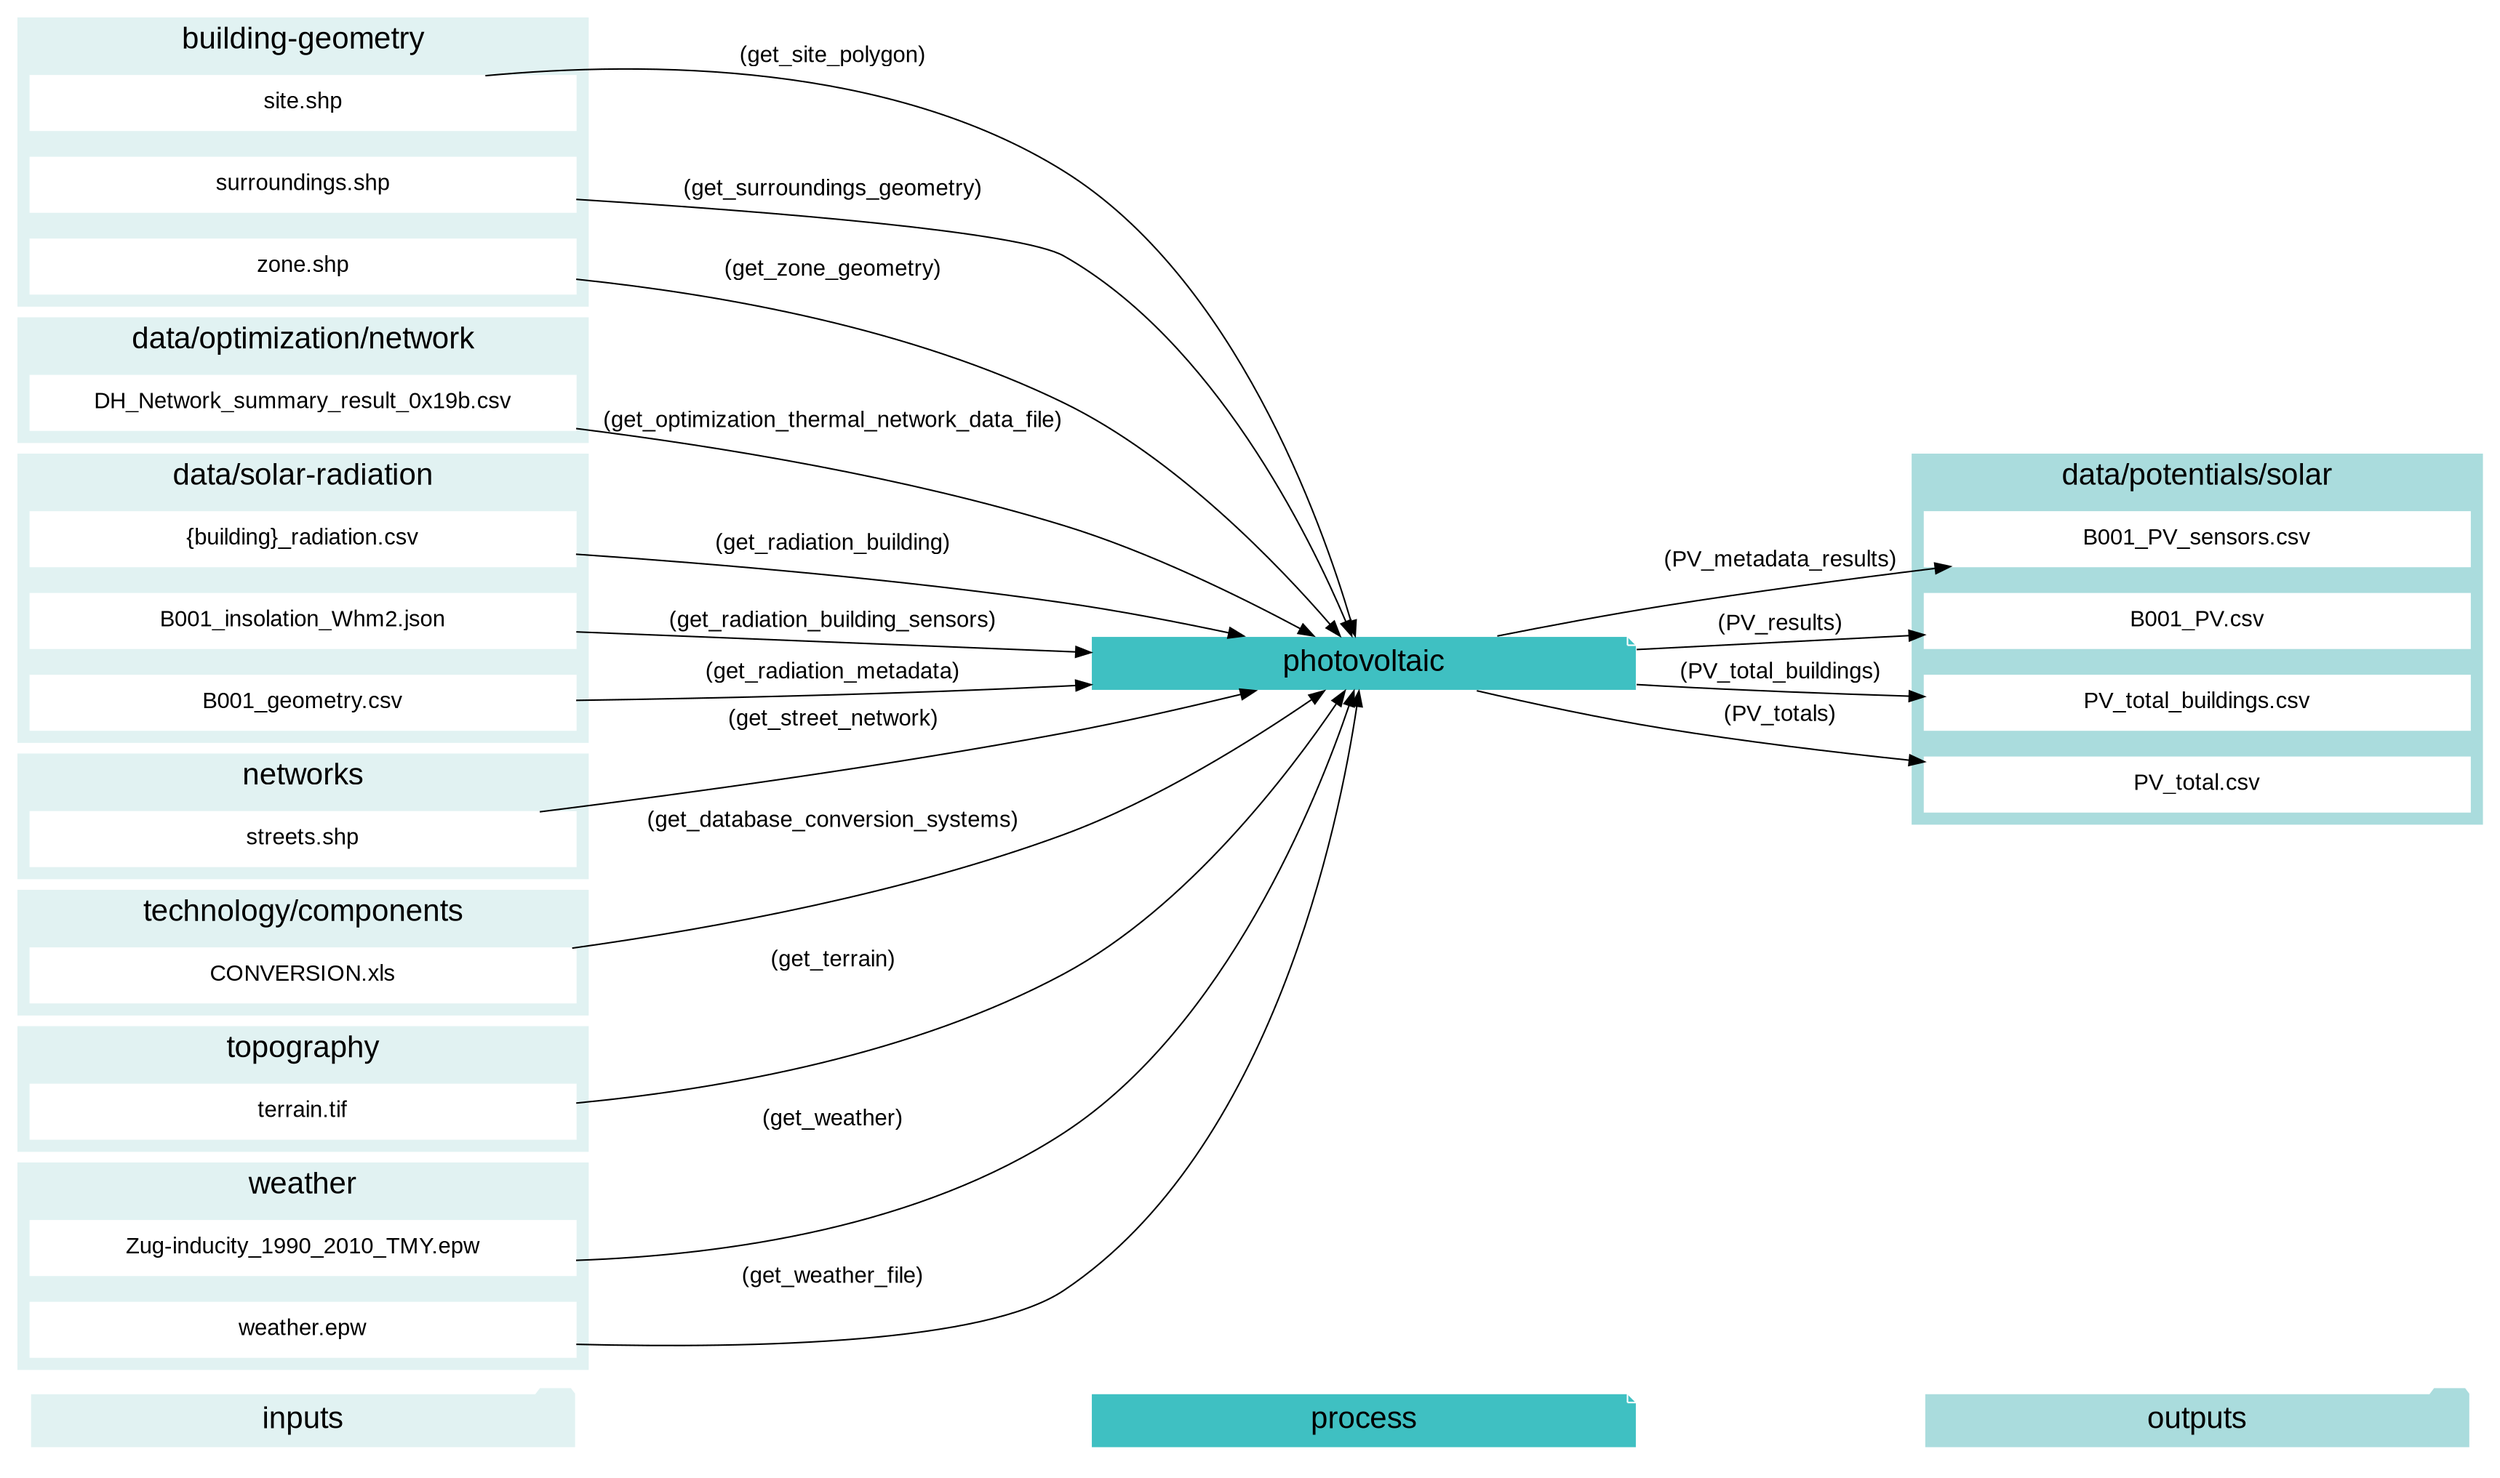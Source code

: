 digraph trace_inputlocator {
    rankdir="LR";
    graph [overlap=false, fontname=arial];
    node [shape=box, style=filled, color=white, fontsize=15, fontname=arial, fixedsize=true, width=5];
    edge [fontname=arial, fontsize = 15]
    newrank=true
    subgraph cluster_legend {
    fontsize=25
    style=invis
    "process"[style=filled, fillcolor="#3FC0C2", shape=note, fontsize=20, fontname="arial"]
    "inputs" [style=filled, shape=folder, color=white, fillcolor="#E1F2F2", fontsize=20]
    "outputs"[style=filled, shape=folder, color=white, fillcolor="#aadcdd", fontsize=20]
    "inputs"->"process"[style=invis]
    "process"->"outputs"[style=invis]
    }
    "photovoltaic"[style=filled, color=white, fillcolor="#3FC0C2", shape=note, fontsize=20, fontname=arial];
    subgraph cluster_0_in {
        style = filled;
        color = "#E1F2F2";
        fontsize = 20;
        rank=same;
        label="building-geometry";
        "site.shp"
        "surroundings.shp"
        "zone.shp"
    }
    subgraph cluster_1_in {
        style = filled;
        color = "#E1F2F2";
        fontsize = 20;
        rank=same;
        label="data/optimization/network";
        "DH_Network_summary_result_0x19b.csv"
    }
    subgraph cluster_2_out {
        style = filled;
        color = "#aadcdd";
        fontsize = 20;
        rank=same;
        label="data/potentials/solar";
        "B001_PV_sensors.csv"
        "B001_PV.csv"
        "PV_total_buildings.csv"
        "PV_total.csv"
    }
    subgraph cluster_3_in {
        style = filled;
        color = "#E1F2F2";
        fontsize = 20;
        rank=same;
        label="data/solar-radiation";
        "{building}_radiation.csv"
        "B001_insolation_Whm2.json"
        "B001_geometry.csv"
    }
    subgraph cluster_4_in {
        style = filled;
        color = "#E1F2F2";
        fontsize = 20;
        rank=same;
        label="networks";
        "streets.shp"
    }
    subgraph cluster_5_in {
        style = filled;
        color = "#E1F2F2";
        fontsize = 20;
        rank=same;
        label="technology/components";
        "CONVERSION.xls"
    }
    subgraph cluster_6_in {
        style = filled;
        color = "#E1F2F2";
        fontsize = 20;
        rank=same;
        label="topography";
        "terrain.tif"
    }
    subgraph cluster_7_in {
        style = filled;
        color = "#E1F2F2";
        fontsize = 20;
        rank=same;
        label="weather";
        "Zug-inducity_1990_2010_TMY.epw"
        "weather.epw"
    }
    "CONVERSION.xls" -> "photovoltaic"[label="(get_database_conversion_systems)"]
    "DH_Network_summary_result_0x19b.csv" -> "photovoltaic"[label="(get_optimization_thermal_network_data_file)"]
    "{building}_radiation.csv" -> "photovoltaic"[label="(get_radiation_building)"]
    "B001_insolation_Whm2.json" -> "photovoltaic"[label="(get_radiation_building_sensors)"]
    "B001_geometry.csv" -> "photovoltaic"[label="(get_radiation_metadata)"]
    "site.shp" -> "photovoltaic"[label="(get_site_polygon)"]
    "streets.shp" -> "photovoltaic"[label="(get_street_network)"]
    "surroundings.shp" -> "photovoltaic"[label="(get_surroundings_geometry)"]
    "terrain.tif" -> "photovoltaic"[label="(get_terrain)"]
    "Zug-inducity_1990_2010_TMY.epw" -> "photovoltaic"[label="(get_weather)"]
    "weather.epw" -> "photovoltaic"[label="(get_weather_file)"]
    "zone.shp" -> "photovoltaic"[label="(get_zone_geometry)"]
    "photovoltaic" -> "B001_PV_sensors.csv"[label="(PV_metadata_results)"]
    "photovoltaic" -> "B001_PV.csv"[label="(PV_results)"]
    "photovoltaic" -> "PV_total_buildings.csv"[label="(PV_total_buildings)"]
    "photovoltaic" -> "PV_total.csv"[label="(PV_totals)"]
    }